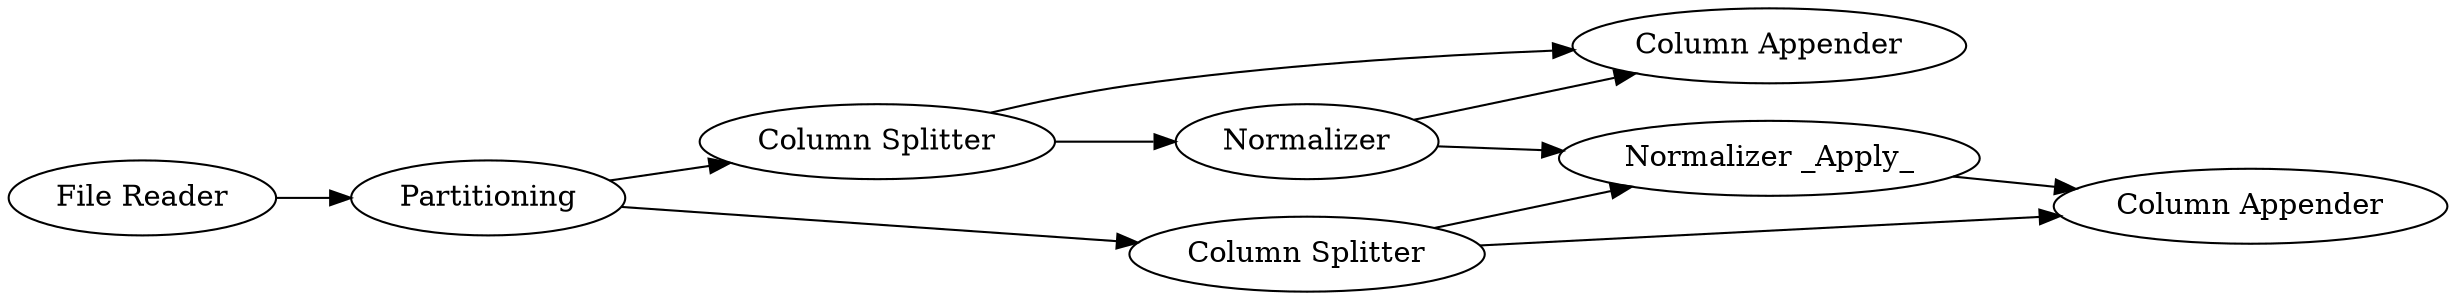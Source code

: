 digraph {
	92 -> 56
	93 -> 94
	92 -> 91
	56 -> 91
	93 -> 90
	53 -> 93
	90 -> 94
	50 -> 53
	53 -> 92
	56 -> 90
	91 [label="Column Appender"]
	94 [label="Column Appender"]
	92 [label="Column Splitter"]
	50 [label="File Reader"]
	90 [label="Normalizer _Apply_"]
	53 [label=Partitioning]
	56 [label=Normalizer]
	93 [label="Column Splitter"]
	rankdir=LR
}
